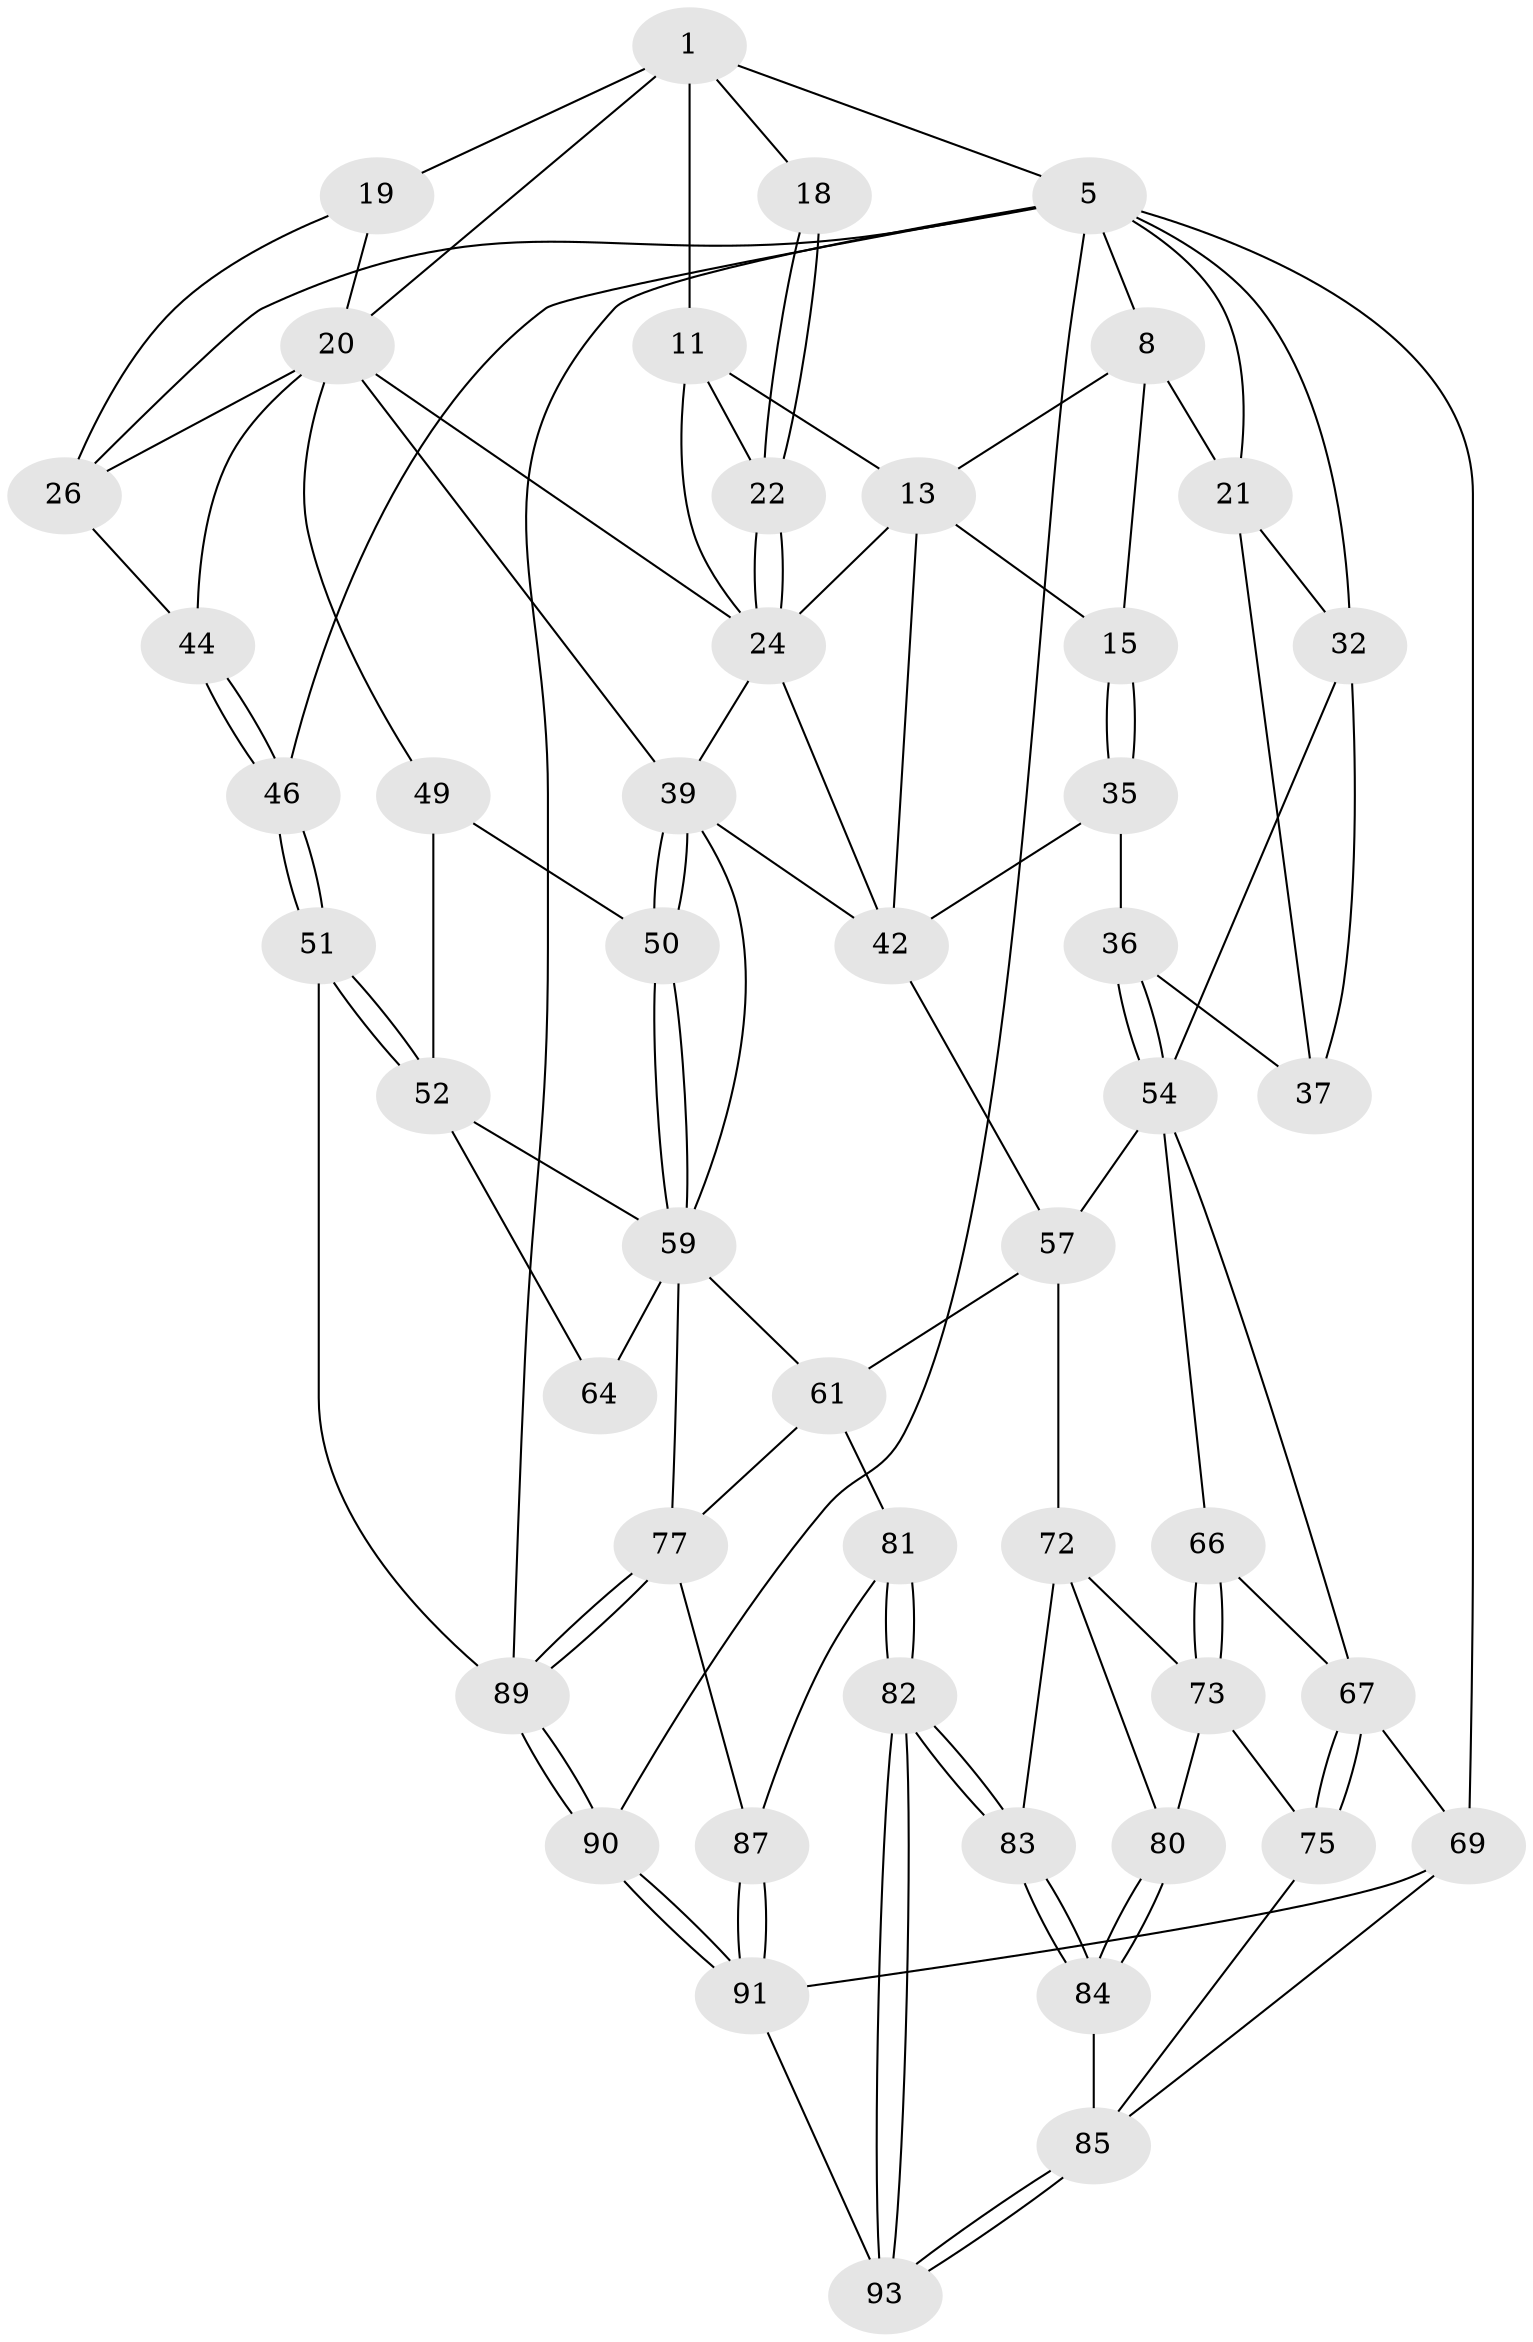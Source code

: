 // original degree distribution, {3: 0.020833333333333332, 4: 0.23958333333333334, 6: 0.21875, 5: 0.5208333333333334}
// Generated by graph-tools (version 1.1) at 2025/17/03/09/25 04:17:07]
// undirected, 48 vertices, 113 edges
graph export_dot {
graph [start="1"]
  node [color=gray90,style=filled];
  1 [pos="+0.6198545952427362+0",super="+10+2"];
  5 [pos="+1+0",super="+6+30+94"];
  8 [pos="+0.2384392374661654+0",super="+16+9"];
  11 [pos="+0.6267036530741021+0.036897209181600804",super="+12"];
  13 [pos="+0.43261246512173573+0.19561453623350242",super="+14"];
  15 [pos="+0.31968227156964185+0.22382514821136992"];
  18 [pos="+0.7596435088361726+0.1177384708827533"];
  19 [pos="+0.8895099881902245+0.1688660325792303",super="+25"];
  20 [pos="+0.8521329751532896+0.16378027889281088",super="+23"];
  21 [pos="+0.09812252460590007+0.19906650920797292",super="+31"];
  22 [pos="+0.6974769404800887+0.19469201846048675"];
  24 [pos="+0.6844054053155151+0.25841038627442414",super="+29"];
  26 [pos="+0.9417048049531871+0.2342636076879063",super="+27"];
  32 [pos="+0+0.28770483457889473",super="+47"];
  35 [pos="+0.3083357914478047+0.3279607683298735"];
  36 [pos="+0.15375608406941504+0.4034979586578819"];
  37 [pos="+0.13408404441729843+0.39143473454507344"];
  39 [pos="+0.7487908420806331+0.45203708279378496",super="+40"];
  42 [pos="+0.47402774530372227+0.44473596965697454",super="+43+48"];
  44 [pos="+0.911794038016886+0.40346480180714867"];
  46 [pos="+1+0.6306305928173521"];
  49 [pos="+0.8074803086060369+0.5182817047058428"];
  50 [pos="+0.7705519524913342+0.5053671942662662"];
  51 [pos="+1+0.6399991623889641"];
  52 [pos="+1+0.645104721935047",super="+71+53"];
  54 [pos="+0.1179121819974962+0.48569384812093913",super="+58+55"];
  57 [pos="+0.30583914237647636+0.5901419498074898",super="+63"];
  59 [pos="+0.6202205380578588+0.6570849563077422",super="+65+60"];
  61 [pos="+0.49693657823298265+0.6983640266666412",super="+62"];
  64 [pos="+0.7634969240372995+0.644373190069725"];
  66 [pos="+0.03563330695655222+0.6586396153285556"];
  67 [pos="+0+0.6629464472709524",super="+68"];
  69 [pos="+0+1",super="+70"];
  72 [pos="+0.2390309573213009+0.7246702426543556",super="+79"];
  73 [pos="+0.148578948797421+0.7383194085614946",super="+74"];
  75 [pos="+0.06982153877912634+0.8579896783165165"];
  77 [pos="+0.7577027214750384+0.8741183774622475",super="+78"];
  80 [pos="+0.17872805864565566+0.8536622131185914"];
  81 [pos="+0.42818198598291324+0.8083171560472152"];
  82 [pos="+0.2910034743012185+0.9374658329182691"];
  83 [pos="+0.2540970694879087+0.9020110209722523"];
  84 [pos="+0.15405409217662913+0.8990589746755426"];
  85 [pos="+0.13411268897377523+0.9149094086771111",super="+86"];
  87 [pos="+0.6081950785891054+0.8882958661885081",super="+88"];
  89 [pos="+0.7742155362183066+0.9341716420381933",super="+92"];
  90 [pos="+0.7564626275809604+1"];
  91 [pos="+0.620818720888939+1",super="+95"];
  93 [pos="+0.27836916170995096+0.9819754581889125"];
  1 -- 18 [weight=2];
  1 -- 11;
  1 -- 19 [weight=2];
  1 -- 20;
  1 -- 5;
  5 -- 32;
  5 -- 21;
  5 -- 8;
  5 -- 26;
  5 -- 46;
  5 -- 89;
  5 -- 90;
  5 -- 69 [weight=2];
  8 -- 21;
  8 -- 15;
  8 -- 13;
  11 -- 22;
  11 -- 13;
  11 -- 24;
  13 -- 42;
  13 -- 15;
  13 -- 24;
  15 -- 35;
  15 -- 35;
  18 -- 22;
  18 -- 22;
  19 -- 20;
  19 -- 26;
  20 -- 49;
  20 -- 39;
  20 -- 24;
  20 -- 26;
  20 -- 44;
  21 -- 32;
  21 -- 37;
  22 -- 24;
  22 -- 24;
  24 -- 39;
  24 -- 42;
  26 -- 44;
  32 -- 37;
  32 -- 54;
  35 -- 36;
  35 -- 42;
  36 -- 37;
  36 -- 54;
  36 -- 54;
  39 -- 50;
  39 -- 50;
  39 -- 42;
  39 -- 59;
  42 -- 57;
  44 -- 46;
  44 -- 46;
  46 -- 51;
  46 -- 51;
  49 -- 50;
  49 -- 52;
  50 -- 59;
  50 -- 59;
  51 -- 52;
  51 -- 52;
  51 -- 89;
  52 -- 64 [weight=2];
  52 -- 59;
  54 -- 57;
  54 -- 66;
  54 -- 67;
  57 -- 72;
  57 -- 61;
  59 -- 64;
  59 -- 77;
  59 -- 61;
  61 -- 81;
  61 -- 77;
  66 -- 67;
  66 -- 73;
  66 -- 73;
  67 -- 75;
  67 -- 75;
  67 -- 69;
  69 -- 85;
  69 -- 91;
  72 -- 73;
  72 -- 83;
  72 -- 80;
  73 -- 80;
  73 -- 75;
  75 -- 85;
  77 -- 89;
  77 -- 89;
  77 -- 87;
  80 -- 84;
  80 -- 84;
  81 -- 82;
  81 -- 82;
  81 -- 87;
  82 -- 83;
  82 -- 83;
  82 -- 93;
  82 -- 93;
  83 -- 84;
  83 -- 84;
  84 -- 85;
  85 -- 93;
  85 -- 93;
  87 -- 91 [weight=2];
  87 -- 91;
  89 -- 90;
  89 -- 90;
  90 -- 91;
  90 -- 91;
  91 -- 93;
}
